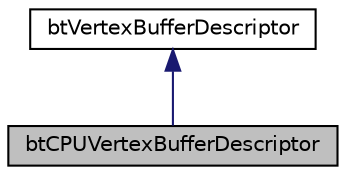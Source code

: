 digraph "btCPUVertexBufferDescriptor"
{
  edge [fontname="Helvetica",fontsize="10",labelfontname="Helvetica",labelfontsize="10"];
  node [fontname="Helvetica",fontsize="10",shape=record];
  Node1 [label="btCPUVertexBufferDescriptor",height=0.2,width=0.4,color="black", fillcolor="grey75", style="filled", fontcolor="black"];
  Node2 -> Node1 [dir="back",color="midnightblue",fontsize="10",style="solid"];
  Node2 [label="btVertexBufferDescriptor",height=0.2,width=0.4,color="black", fillcolor="white", style="filled",URL="$classbt_vertex_buffer_descriptor.html"];
}
